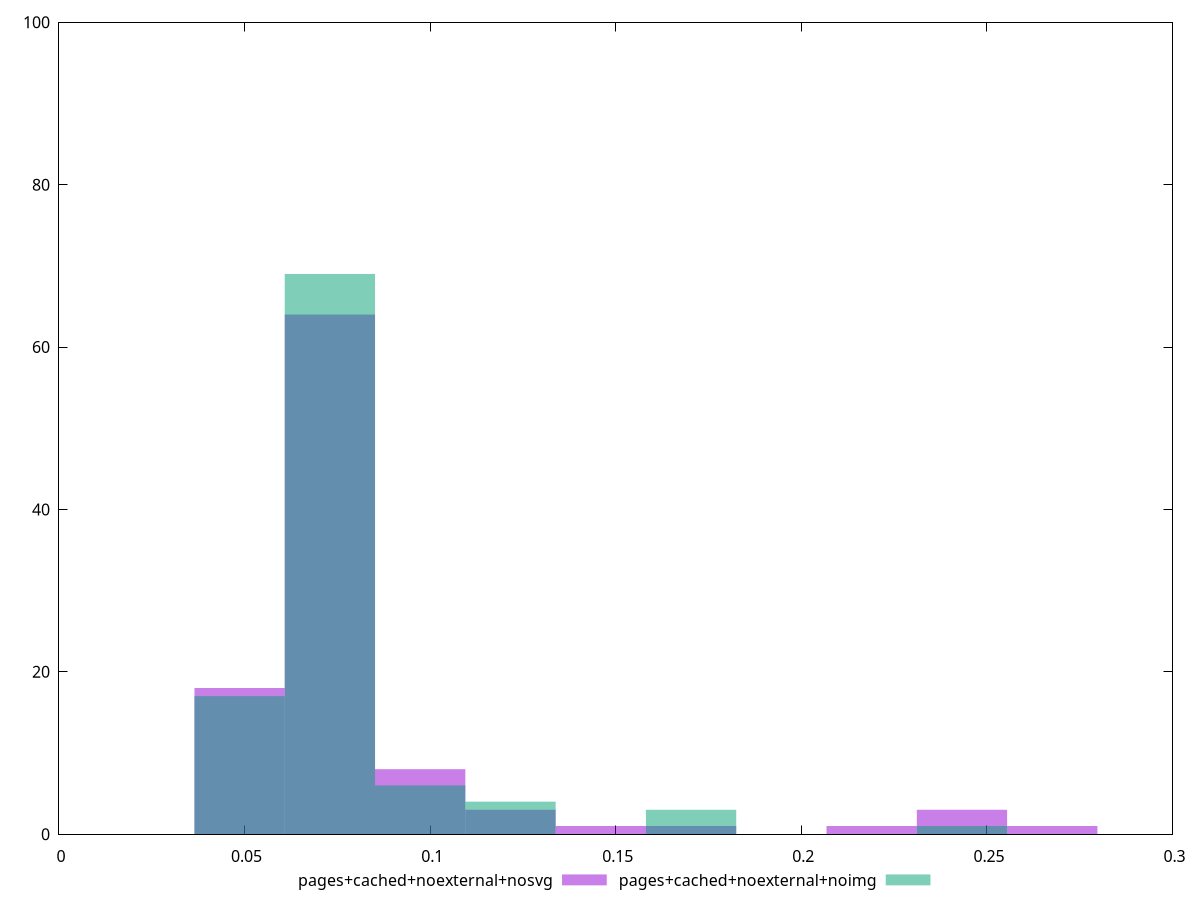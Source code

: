 reset
set terminal svg size 640, 500 enhanced background rgb 'white'
set output "reprap/network-rtt/comparison/histogram/7_vs_8.svg"

$pagesCachedNoexternalNosvg <<EOF
0.07298257933432996 64
0.2432752644477665 3
0.12163763222388325 3
0.14596515866865992 1
0.0973101057791066 8
0.0486550528895533 18
0.21894773800298986 1
0.17029268511343656 1
0.2676027908925432 1
EOF

$pagesCachedNoexternalNoimg <<EOF
0.07298257933432996 69
0.0486550528895533 17
0.12163763222388325 4
0.0973101057791066 6
0.17029268511343656 3
0.2432752644477665 1
EOF

set key outside below
set boxwidth 0.02432752644477665
set yrange [0:100]
set style fill transparent solid 0.5 noborder

plot \
  $pagesCachedNoexternalNosvg title "pages+cached+noexternal+nosvg" with boxes, \
  $pagesCachedNoexternalNoimg title "pages+cached+noexternal+noimg" with boxes, \


reset